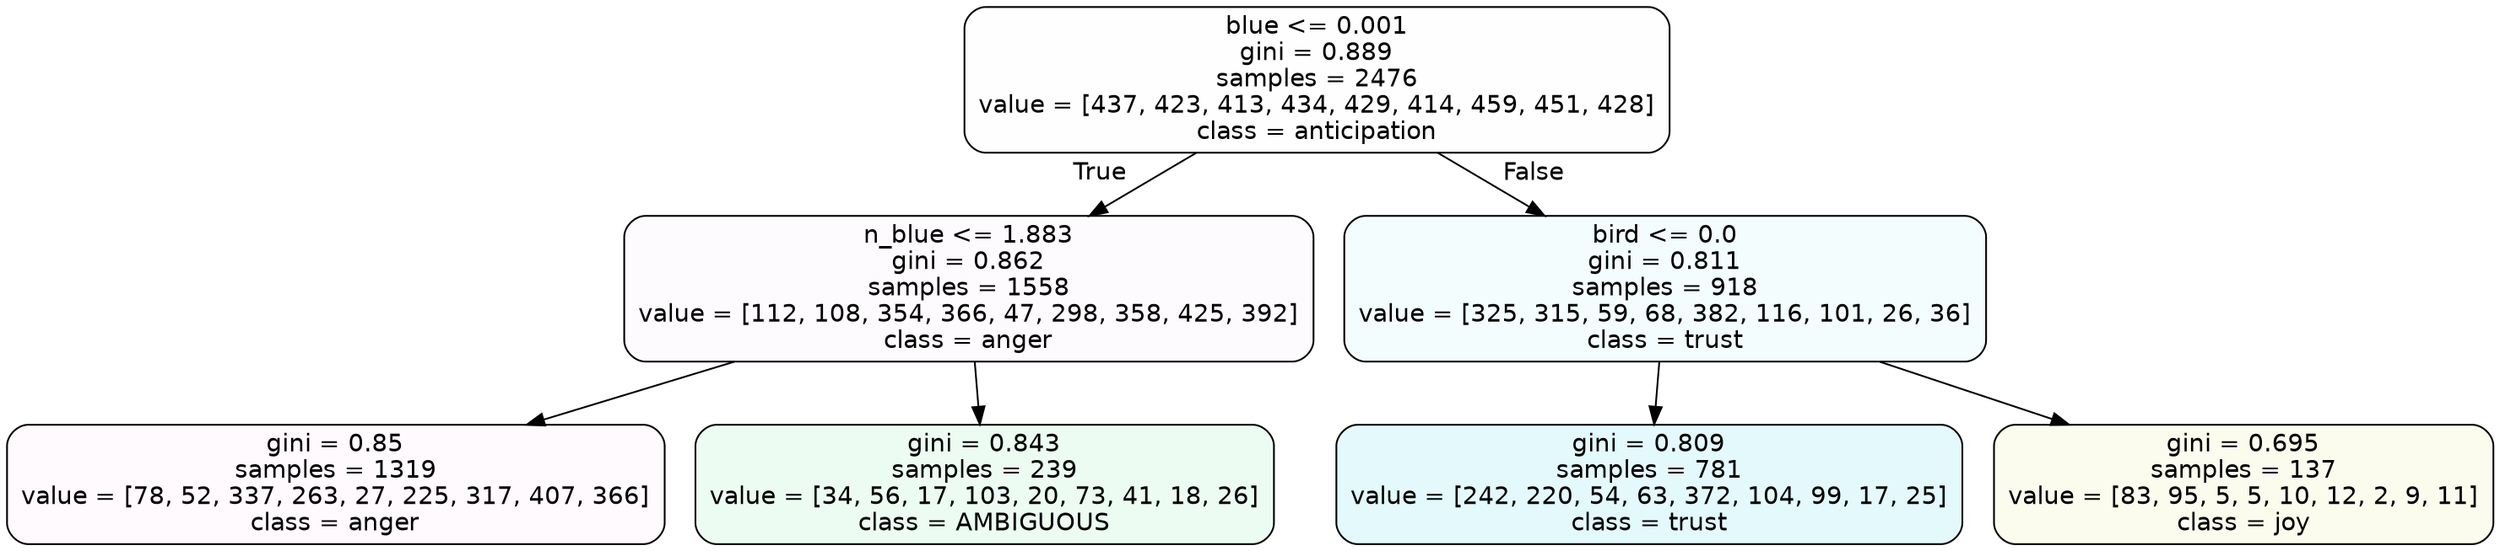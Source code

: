 digraph Tree {
node [shape=box, style="filled, rounded", color="black", fontname=helvetica] ;
edge [fontname=helvetica] ;
0 [label="blue <= 0.001\ngini = 0.889\nsamples = 2476\nvalue = [437, 423, 413, 434, 429, 414, 459, 451, 428]\nclass = anticipation", fillcolor="#8139e501"] ;
1 [label="n_blue <= 1.883\ngini = 0.862\nsamples = 1558\nvalue = [112, 108, 354, 366, 47, 298, 358, 425, 392]\nclass = anger", fillcolor="#e539d704"] ;
0 -> 1 [labeldistance=2.5, labelangle=45, headlabel="True"] ;
2 [label="gini = 0.85\nsamples = 1319\nvalue = [78, 52, 337, 263, 27, 225, 317, 407, 366]\nclass = anger", fillcolor="#e539d706"] ;
1 -> 2 ;
3 [label="gini = 0.843\nsamples = 239\nvalue = [34, 56, 17, 103, 20, 73, 41, 18, 26]\nclass = AMBIGUOUS", fillcolor="#39e58118"] ;
1 -> 3 ;
4 [label="bird <= 0.0\ngini = 0.811\nsamples = 918\nvalue = [325, 315, 59, 68, 382, 116, 101, 26, 36]\nclass = trust", fillcolor="#39d7e50d"] ;
0 -> 4 [labeldistance=2.5, labelangle=-45, headlabel="False"] ;
5 [label="gini = 0.809\nsamples = 781\nvalue = [242, 220, 54, 63, 372, 104, 99, 17, 25]\nclass = trust", fillcolor="#39d7e523"] ;
4 -> 5 ;
6 [label="gini = 0.695\nsamples = 137\nvalue = [83, 95, 5, 5, 10, 12, 2, 9, 11]\nclass = joy", fillcolor="#d7e53915"] ;
4 -> 6 ;
}
